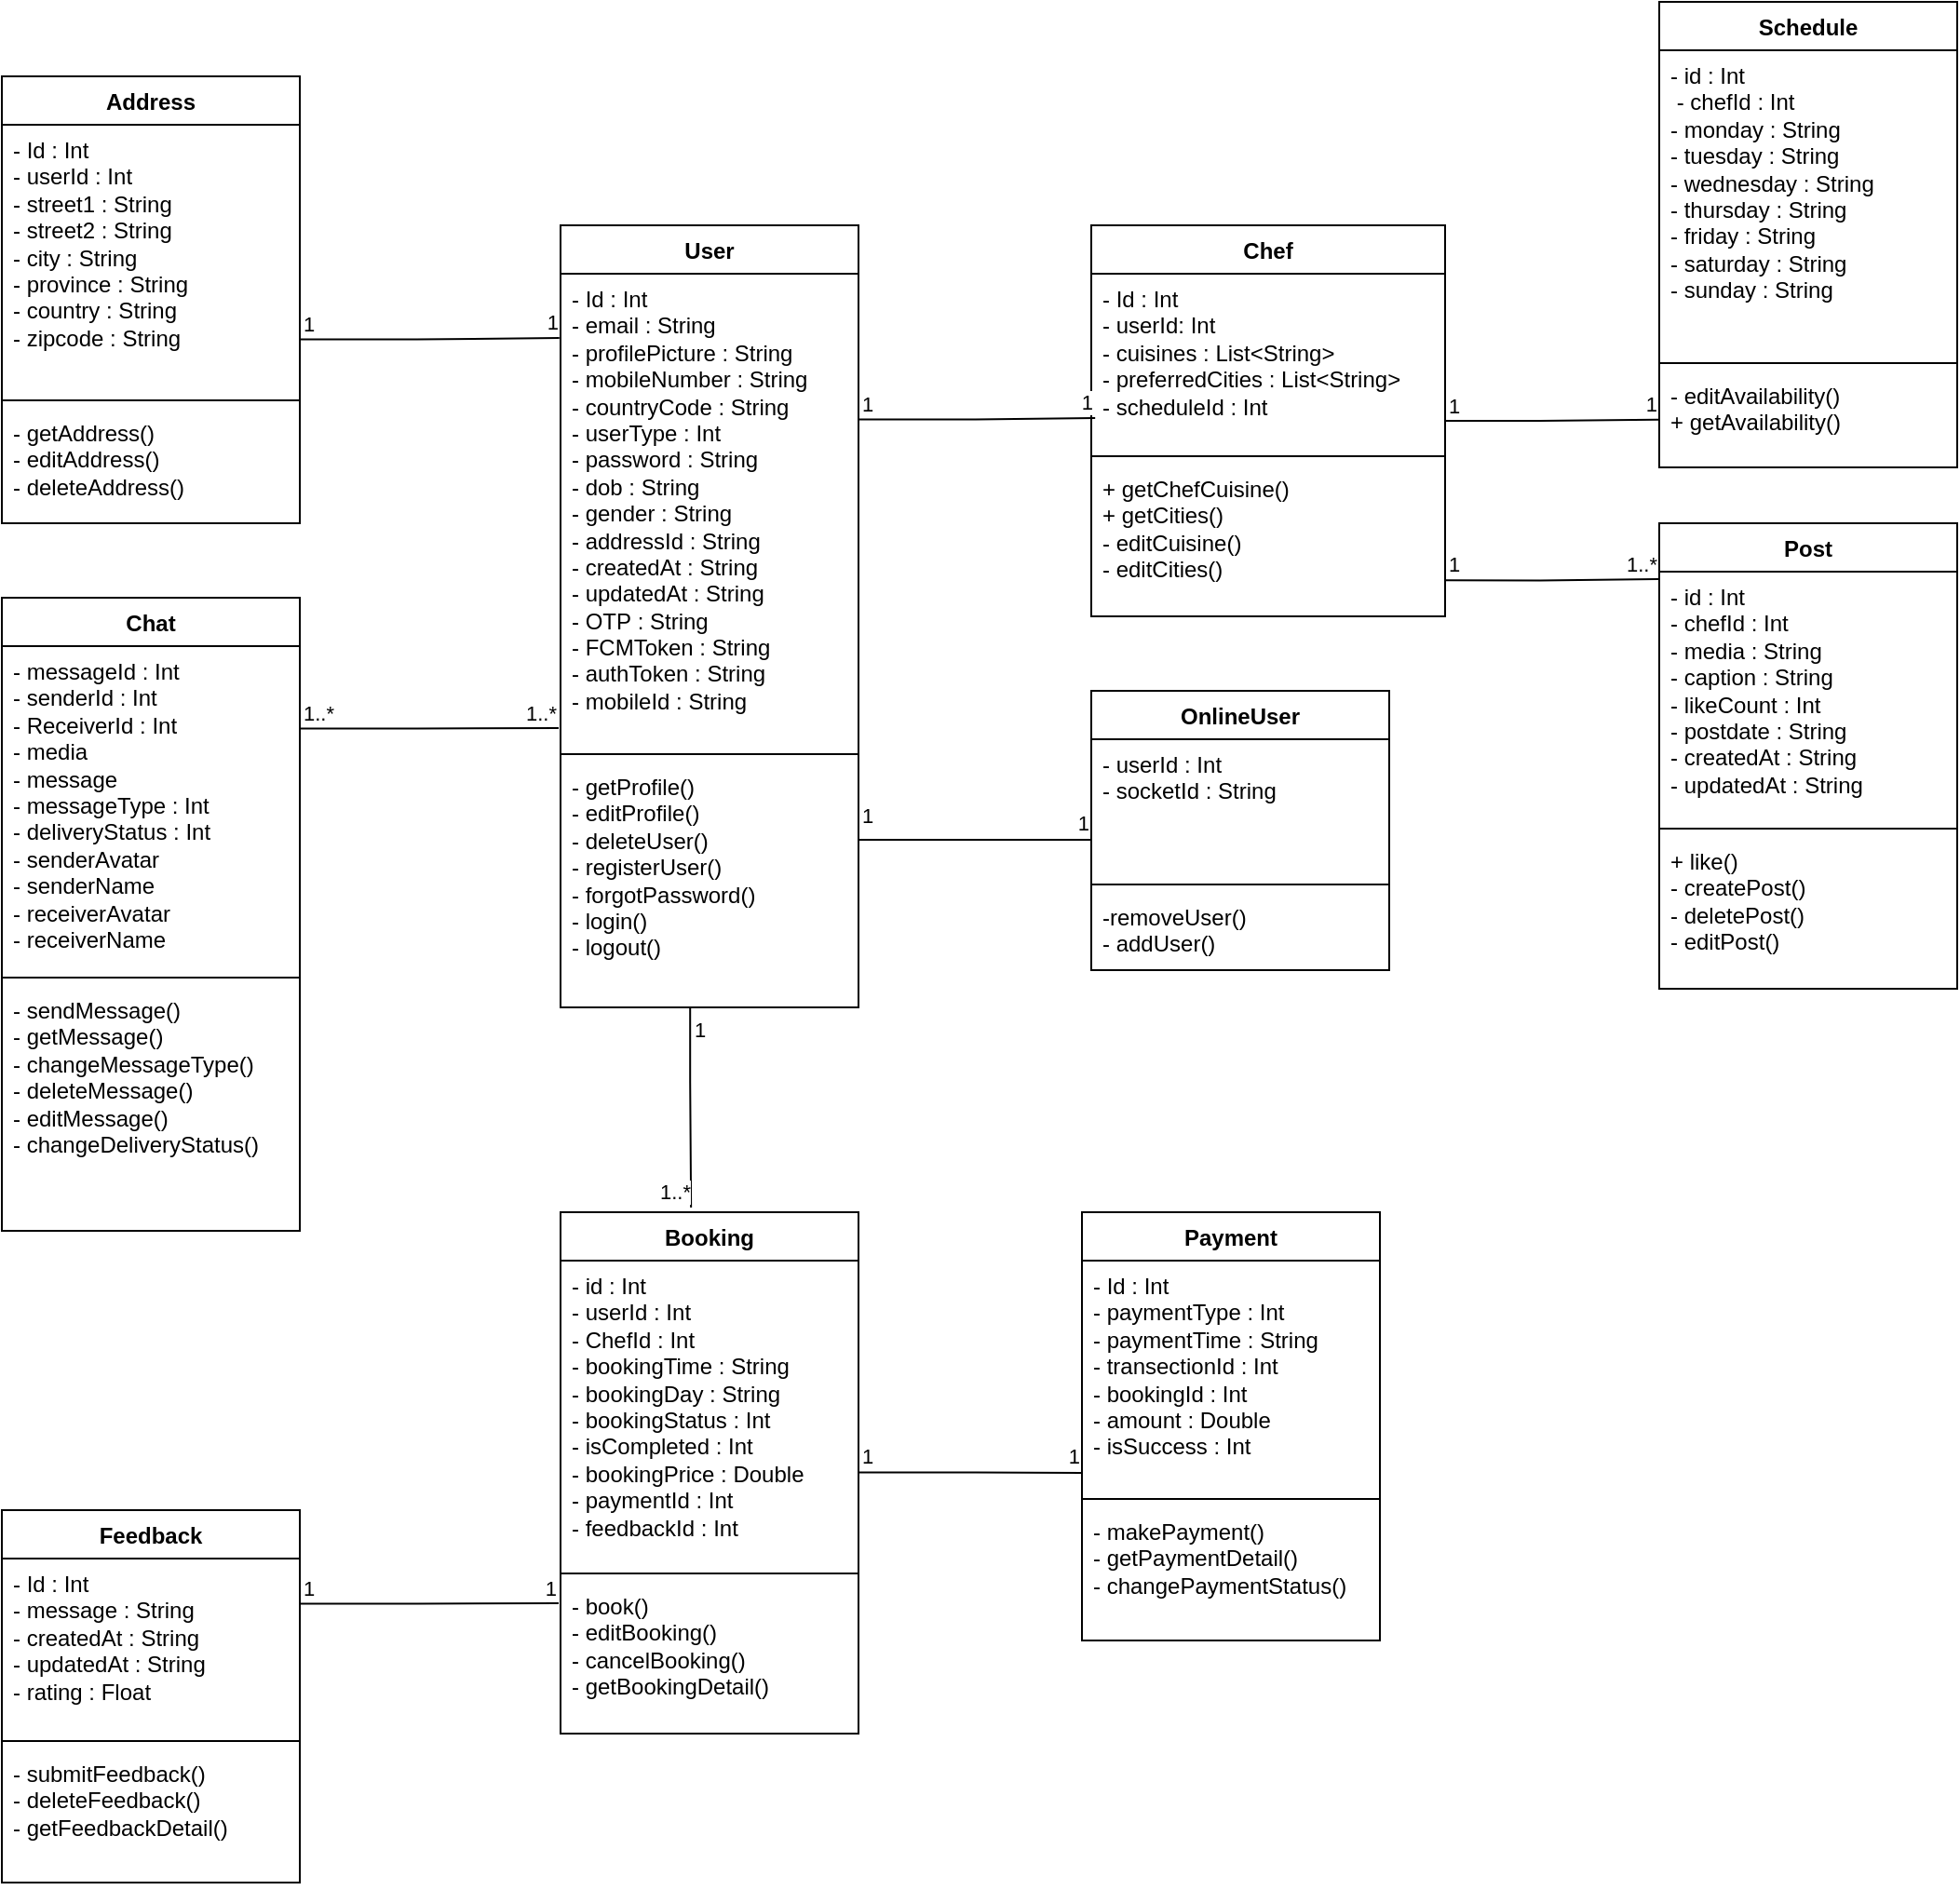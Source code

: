 <mxfile version="22.0.4" type="github">
  <diagram id="C5RBs43oDa-KdzZeNtuy" name="Page-1">
    <mxGraphModel dx="2389" dy="1442" grid="1" gridSize="10" guides="1" tooltips="1" connect="1" arrows="1" fold="1" page="1" pageScale="1" pageWidth="1654" pageHeight="2336" math="0" shadow="0">
      <root>
        <mxCell id="WIyWlLk6GJQsqaUBKTNV-0" />
        <mxCell id="WIyWlLk6GJQsqaUBKTNV-1" parent="WIyWlLk6GJQsqaUBKTNV-0" />
        <mxCell id="DzJdTs3C_Hkm3qkHKdO4-4" value="User" style="swimlane;fontStyle=1;align=center;verticalAlign=top;childLayout=stackLayout;horizontal=1;startSize=26;horizontalStack=0;resizeParent=1;resizeParentMax=0;resizeLast=0;collapsible=1;marginBottom=0;whiteSpace=wrap;html=1;" vertex="1" parent="WIyWlLk6GJQsqaUBKTNV-1">
          <mxGeometry x="410" y="150" width="160" height="420" as="geometry" />
        </mxCell>
        <mxCell id="DzJdTs3C_Hkm3qkHKdO4-5" value="- Id : Int&lt;span style=&quot;background-color: initial;&quot;&gt;&lt;br&gt;&lt;/span&gt;&lt;span style=&quot;background-color: initial;&quot;&gt;- email : String&lt;br&gt;&lt;/span&gt;-&amp;nbsp;profilePicture&amp;nbsp;: String&lt;span style=&quot;background-color: initial;&quot;&gt;&lt;br&gt;&lt;/span&gt;-&amp;nbsp;mobileNumber&amp;nbsp;: String&lt;span style=&quot;background-color: initial;&quot;&gt;&lt;br&gt;&lt;/span&gt;-&amp;nbsp;countryCode&amp;nbsp;: String&lt;span style=&quot;background-color: initial;&quot;&gt;&lt;br&gt;&lt;/span&gt;-&amp;nbsp;&lt;span style=&quot;background-color: initial;&quot;&gt;userType : Int&lt;br&gt;&lt;/span&gt;-&amp;nbsp;password&amp;nbsp;: String&lt;span style=&quot;background-color: initial;&quot;&gt;&lt;br&gt;&lt;/span&gt;-&amp;nbsp;dob&amp;nbsp;: String&lt;span style=&quot;background-color: initial;&quot;&gt;&lt;br&gt;&lt;/span&gt;-&amp;nbsp;gender&amp;nbsp;: String&lt;span style=&quot;background-color: initial;&quot;&gt;&lt;br&gt;&lt;/span&gt;-&amp;nbsp;addressId&amp;nbsp;: String&lt;span style=&quot;background-color: initial;&quot;&gt;&lt;br&gt;&lt;/span&gt;-&amp;nbsp;createdAt&amp;nbsp;: String&lt;span style=&quot;background-color: initial;&quot;&gt;&lt;br&gt;&lt;/span&gt;-&amp;nbsp;updatedAt&amp;nbsp;: String&lt;span style=&quot;background-color: initial;&quot;&gt;&lt;br&gt;&lt;/span&gt;-&amp;nbsp;OTP&amp;nbsp;: String&lt;span style=&quot;background-color: initial;&quot;&gt;&lt;br&gt;&lt;/span&gt;-&amp;nbsp;FCMToken&amp;nbsp;: String&lt;span style=&quot;background-color: initial;&quot;&gt;&lt;br&gt;&lt;/span&gt;-&amp;nbsp;authToken&amp;nbsp;: String&lt;span style=&quot;background-color: initial;&quot;&gt;&lt;br&gt;&lt;/span&gt;-&amp;nbsp;&lt;span style=&quot;background-color: initial;&quot;&gt;mobileId&lt;/span&gt;&amp;nbsp;: String&lt;span style=&quot;background-color: initial;&quot;&gt;&lt;br&gt;&lt;/span&gt;" style="text;strokeColor=none;fillColor=none;align=left;verticalAlign=top;spacingLeft=4;spacingRight=4;overflow=hidden;rotatable=0;points=[[0,0.5],[1,0.5]];portConstraint=eastwest;whiteSpace=wrap;html=1;" vertex="1" parent="DzJdTs3C_Hkm3qkHKdO4-4">
          <mxGeometry y="26" width="160" height="254" as="geometry" />
        </mxCell>
        <mxCell id="DzJdTs3C_Hkm3qkHKdO4-6" value="" style="line;strokeWidth=1;fillColor=none;align=left;verticalAlign=middle;spacingTop=-1;spacingLeft=3;spacingRight=3;rotatable=0;labelPosition=right;points=[];portConstraint=eastwest;strokeColor=inherit;" vertex="1" parent="DzJdTs3C_Hkm3qkHKdO4-4">
          <mxGeometry y="280" width="160" height="8" as="geometry" />
        </mxCell>
        <mxCell id="DzJdTs3C_Hkm3qkHKdO4-7" value="- getProfile()&amp;nbsp;&lt;br&gt;- editProfile()&lt;br&gt;- deleteUser()&lt;br&gt;- registerUser()&lt;br&gt;- forgotPassword()&lt;br&gt;- login()&lt;br&gt;- logout()&lt;br&gt;" style="text;strokeColor=none;fillColor=none;align=left;verticalAlign=top;spacingLeft=4;spacingRight=4;overflow=hidden;rotatable=0;points=[[0,0.5],[1,0.5]];portConstraint=eastwest;whiteSpace=wrap;html=1;" vertex="1" parent="DzJdTs3C_Hkm3qkHKdO4-4">
          <mxGeometry y="288" width="160" height="132" as="geometry" />
        </mxCell>
        <mxCell id="DzJdTs3C_Hkm3qkHKdO4-12" value="Address" style="swimlane;fontStyle=1;align=center;verticalAlign=top;childLayout=stackLayout;horizontal=1;startSize=26;horizontalStack=0;resizeParent=1;resizeParentMax=0;resizeLast=0;collapsible=1;marginBottom=0;whiteSpace=wrap;html=1;" vertex="1" parent="WIyWlLk6GJQsqaUBKTNV-1">
          <mxGeometry x="110" y="70" width="160" height="240" as="geometry" />
        </mxCell>
        <mxCell id="DzJdTs3C_Hkm3qkHKdO4-13" value="- Id : Int&lt;br&gt;&lt;span style=&quot;background-color: initial;&quot;&gt;- userId : Int&lt;br&gt;&lt;/span&gt;-&amp;nbsp;&lt;span style=&quot;background-color: initial;&quot;&gt;street1 : String&lt;br&gt;&lt;/span&gt;-&amp;nbsp;street2&amp;nbsp;: String&lt;span style=&quot;background-color: initial;&quot;&gt;&lt;br&gt;&lt;/span&gt;-&amp;nbsp;city&amp;nbsp;: String&lt;span style=&quot;background-color: initial;&quot;&gt;&lt;br&gt;&lt;/span&gt;-&amp;nbsp;province&amp;nbsp;: String&lt;span style=&quot;background-color: initial;&quot;&gt;&lt;br&gt;&lt;/span&gt;-&amp;nbsp;country&amp;nbsp;: String&lt;span style=&quot;background-color: initial;&quot;&gt;&lt;br&gt;&lt;/span&gt;&lt;span style=&quot;background-color: initial;&quot;&gt;- zipcode&lt;/span&gt;&amp;nbsp;: String&lt;span style=&quot;background-color: initial;&quot;&gt;&lt;br&gt;&lt;/span&gt;" style="text;strokeColor=none;fillColor=none;align=left;verticalAlign=top;spacingLeft=4;spacingRight=4;overflow=hidden;rotatable=0;points=[[0,0.5],[1,0.5]];portConstraint=eastwest;whiteSpace=wrap;html=1;" vertex="1" parent="DzJdTs3C_Hkm3qkHKdO4-12">
          <mxGeometry y="26" width="160" height="144" as="geometry" />
        </mxCell>
        <mxCell id="DzJdTs3C_Hkm3qkHKdO4-14" value="" style="line;strokeWidth=1;fillColor=none;align=left;verticalAlign=middle;spacingTop=-1;spacingLeft=3;spacingRight=3;rotatable=0;labelPosition=right;points=[];portConstraint=eastwest;strokeColor=inherit;" vertex="1" parent="DzJdTs3C_Hkm3qkHKdO4-12">
          <mxGeometry y="170" width="160" height="8" as="geometry" />
        </mxCell>
        <mxCell id="DzJdTs3C_Hkm3qkHKdO4-15" value="- getAddress()&lt;br&gt;- editAddress()&lt;br&gt;- deleteAddress()" style="text;strokeColor=none;fillColor=none;align=left;verticalAlign=top;spacingLeft=4;spacingRight=4;overflow=hidden;rotatable=0;points=[[0,0.5],[1,0.5]];portConstraint=eastwest;whiteSpace=wrap;html=1;" vertex="1" parent="DzJdTs3C_Hkm3qkHKdO4-12">
          <mxGeometry y="178" width="160" height="62" as="geometry" />
        </mxCell>
        <mxCell id="DzJdTs3C_Hkm3qkHKdO4-16" value="Chef" style="swimlane;fontStyle=1;align=center;verticalAlign=top;childLayout=stackLayout;horizontal=1;startSize=26;horizontalStack=0;resizeParent=1;resizeParentMax=0;resizeLast=0;collapsible=1;marginBottom=0;whiteSpace=wrap;html=1;" vertex="1" parent="WIyWlLk6GJQsqaUBKTNV-1">
          <mxGeometry x="695" y="150" width="190" height="210" as="geometry" />
        </mxCell>
        <mxCell id="DzJdTs3C_Hkm3qkHKdO4-17" value="&lt;span style=&quot;background-color: initial;&quot;&gt;- Id : Int&lt;br&gt;&lt;/span&gt;-&amp;nbsp;userId: Int&lt;span style=&quot;background-color: initial;&quot;&gt;&lt;br&gt;&lt;/span&gt;-&amp;nbsp;&lt;span style=&quot;background-color: initial;&quot;&gt;cuisines : List&amp;lt;String&amp;gt;&lt;br&gt;&lt;/span&gt;-&amp;nbsp;&lt;span style=&quot;background-color: initial;&quot;&gt;preferredCities&amp;nbsp;: List&amp;lt;String&amp;gt;&lt;br&gt;&lt;/span&gt;&lt;span style=&quot;background-color: initial;&quot;&gt;- scheduleId : Int&lt;/span&gt;&lt;span style=&quot;background-color: initial;&quot;&gt;&lt;br&gt;&lt;/span&gt;" style="text;strokeColor=none;fillColor=none;align=left;verticalAlign=top;spacingLeft=4;spacingRight=4;overflow=hidden;rotatable=0;points=[[0,0.5],[1,0.5]];portConstraint=eastwest;whiteSpace=wrap;html=1;" vertex="1" parent="DzJdTs3C_Hkm3qkHKdO4-16">
          <mxGeometry y="26" width="190" height="94" as="geometry" />
        </mxCell>
        <mxCell id="DzJdTs3C_Hkm3qkHKdO4-18" value="" style="line;strokeWidth=1;fillColor=none;align=left;verticalAlign=middle;spacingTop=-1;spacingLeft=3;spacingRight=3;rotatable=0;labelPosition=right;points=[];portConstraint=eastwest;strokeColor=inherit;" vertex="1" parent="DzJdTs3C_Hkm3qkHKdO4-16">
          <mxGeometry y="120" width="190" height="8" as="geometry" />
        </mxCell>
        <mxCell id="DzJdTs3C_Hkm3qkHKdO4-19" value="+ getChefCuisine()&lt;br&gt;+ getCities()&lt;br&gt;- editCuisine()&lt;br&gt;- editCities()&lt;br&gt;" style="text;strokeColor=none;fillColor=none;align=left;verticalAlign=top;spacingLeft=4;spacingRight=4;overflow=hidden;rotatable=0;points=[[0,0.5],[1,0.5]];portConstraint=eastwest;whiteSpace=wrap;html=1;" vertex="1" parent="DzJdTs3C_Hkm3qkHKdO4-16">
          <mxGeometry y="128" width="190" height="82" as="geometry" />
        </mxCell>
        <mxCell id="DzJdTs3C_Hkm3qkHKdO4-20" value="&lt;b style=&quot;border-color: var(--border-color);&quot;&gt;Schedule&lt;/b&gt;" style="swimlane;fontStyle=1;align=center;verticalAlign=top;childLayout=stackLayout;horizontal=1;startSize=26;horizontalStack=0;resizeParent=1;resizeParentMax=0;resizeLast=0;collapsible=1;marginBottom=0;whiteSpace=wrap;html=1;" vertex="1" parent="WIyWlLk6GJQsqaUBKTNV-1">
          <mxGeometry x="1000" y="30" width="160" height="250" as="geometry" />
        </mxCell>
        <mxCell id="DzJdTs3C_Hkm3qkHKdO4-21" value="&lt;span style=&quot;background-color: initial;&quot;&gt;- id : Int&lt;br&gt;&lt;/span&gt;&lt;span style=&quot;background-color: initial;&quot;&gt;&amp;nbsp;- chefId : Int&lt;br&gt;&lt;/span&gt;&lt;span style=&quot;background-color: initial;&quot;&gt;- monday : String&lt;br&gt;&lt;/span&gt;-&amp;nbsp;tuesday&amp;nbsp;: String&lt;span style=&quot;background-color: initial;&quot;&gt;&lt;br&gt;&lt;/span&gt;-&amp;nbsp;wednesday&amp;nbsp;: String&lt;span style=&quot;background-color: initial;&quot;&gt;&lt;br&gt;&lt;/span&gt;-&amp;nbsp;thursday&amp;nbsp;: String&lt;span style=&quot;background-color: initial;&quot;&gt;&lt;br&gt;&lt;/span&gt;-&amp;nbsp;friday&amp;nbsp;: String&lt;span style=&quot;background-color: initial;&quot;&gt;&lt;br&gt;&lt;/span&gt;-&amp;nbsp;saturday&amp;nbsp;: String&lt;span style=&quot;background-color: initial;&quot;&gt;&lt;br&gt;&lt;/span&gt;&lt;span style=&quot;background-color: initial;&quot;&gt;- sunday&lt;/span&gt;&amp;nbsp;: String&lt;span style=&quot;background-color: initial;&quot;&gt;&lt;br&gt;&lt;/span&gt;" style="text;strokeColor=none;fillColor=none;align=left;verticalAlign=top;spacingLeft=4;spacingRight=4;overflow=hidden;rotatable=0;points=[[0,0.5],[1,0.5]];portConstraint=eastwest;whiteSpace=wrap;html=1;" vertex="1" parent="DzJdTs3C_Hkm3qkHKdO4-20">
          <mxGeometry y="26" width="160" height="164" as="geometry" />
        </mxCell>
        <mxCell id="DzJdTs3C_Hkm3qkHKdO4-22" value="" style="line;strokeWidth=1;fillColor=none;align=left;verticalAlign=middle;spacingTop=-1;spacingLeft=3;spacingRight=3;rotatable=0;labelPosition=right;points=[];portConstraint=eastwest;strokeColor=inherit;" vertex="1" parent="DzJdTs3C_Hkm3qkHKdO4-20">
          <mxGeometry y="190" width="160" height="8" as="geometry" />
        </mxCell>
        <mxCell id="DzJdTs3C_Hkm3qkHKdO4-23" value="- editAvailability()&lt;br&gt;+ getAvailability()" style="text;strokeColor=none;fillColor=none;align=left;verticalAlign=top;spacingLeft=4;spacingRight=4;overflow=hidden;rotatable=0;points=[[0,0.5],[1,0.5]];portConstraint=eastwest;whiteSpace=wrap;html=1;" vertex="1" parent="DzJdTs3C_Hkm3qkHKdO4-20">
          <mxGeometry y="198" width="160" height="52" as="geometry" />
        </mxCell>
        <mxCell id="DzJdTs3C_Hkm3qkHKdO4-24" value="Post" style="swimlane;fontStyle=1;align=center;verticalAlign=top;childLayout=stackLayout;horizontal=1;startSize=26;horizontalStack=0;resizeParent=1;resizeParentMax=0;resizeLast=0;collapsible=1;marginBottom=0;whiteSpace=wrap;html=1;" vertex="1" parent="WIyWlLk6GJQsqaUBKTNV-1">
          <mxGeometry x="1000" y="310" width="160" height="250" as="geometry" />
        </mxCell>
        <mxCell id="DzJdTs3C_Hkm3qkHKdO4-25" value="&lt;span style=&quot;background-color: initial;&quot;&gt;- id : Int&lt;br&gt;&lt;/span&gt;-&amp;nbsp;chefId&amp;nbsp;: Int&lt;span style=&quot;background-color: initial;&quot;&gt;&lt;br&gt;&lt;/span&gt;-&amp;nbsp;&lt;span style=&quot;background-color: initial;&quot;&gt;media : String&lt;br&gt;&lt;/span&gt;-&amp;nbsp;&lt;span style=&quot;background-color: initial;&quot;&gt;caption&lt;/span&gt;&amp;nbsp;: String&lt;br&gt;-&amp;nbsp;&lt;span style=&quot;background-color: initial;&quot;&gt;likeCount : Int&lt;br&gt;&lt;/span&gt;-&amp;nbsp;postdate&amp;nbsp;: String&lt;span style=&quot;background-color: initial;&quot;&gt;&lt;br&gt;&lt;/span&gt;-&amp;nbsp;createdAt&amp;nbsp;: String&lt;span style=&quot;background-color: initial;&quot;&gt;&lt;br&gt;&lt;/span&gt;-&amp;nbsp;&lt;span style=&quot;background-color: initial;&quot;&gt;updatedAt&lt;/span&gt;&amp;nbsp;: String&lt;span style=&quot;background-color: initial;&quot;&gt;&lt;br&gt;&lt;/span&gt;" style="text;strokeColor=none;fillColor=none;align=left;verticalAlign=top;spacingLeft=4;spacingRight=4;overflow=hidden;rotatable=0;points=[[0,0.5],[1,0.5]];portConstraint=eastwest;whiteSpace=wrap;html=1;" vertex="1" parent="DzJdTs3C_Hkm3qkHKdO4-24">
          <mxGeometry y="26" width="160" height="134" as="geometry" />
        </mxCell>
        <mxCell id="DzJdTs3C_Hkm3qkHKdO4-26" value="" style="line;strokeWidth=1;fillColor=none;align=left;verticalAlign=middle;spacingTop=-1;spacingLeft=3;spacingRight=3;rotatable=0;labelPosition=right;points=[];portConstraint=eastwest;strokeColor=inherit;" vertex="1" parent="DzJdTs3C_Hkm3qkHKdO4-24">
          <mxGeometry y="160" width="160" height="8" as="geometry" />
        </mxCell>
        <mxCell id="DzJdTs3C_Hkm3qkHKdO4-27" value="+ like()&lt;br&gt;- createPost()&lt;br&gt;- deletePost()&lt;br&gt;- editPost()" style="text;strokeColor=none;fillColor=none;align=left;verticalAlign=top;spacingLeft=4;spacingRight=4;overflow=hidden;rotatable=0;points=[[0,0.5],[1,0.5]];portConstraint=eastwest;whiteSpace=wrap;html=1;" vertex="1" parent="DzJdTs3C_Hkm3qkHKdO4-24">
          <mxGeometry y="168" width="160" height="82" as="geometry" />
        </mxCell>
        <mxCell id="DzJdTs3C_Hkm3qkHKdO4-28" value="Chat" style="swimlane;fontStyle=1;align=center;verticalAlign=top;childLayout=stackLayout;horizontal=1;startSize=26;horizontalStack=0;resizeParent=1;resizeParentMax=0;resizeLast=0;collapsible=1;marginBottom=0;whiteSpace=wrap;html=1;" vertex="1" parent="WIyWlLk6GJQsqaUBKTNV-1">
          <mxGeometry x="110" y="350" width="160" height="340" as="geometry" />
        </mxCell>
        <mxCell id="DzJdTs3C_Hkm3qkHKdO4-29" value="&lt;span style=&quot;background-color: initial;&quot;&gt;- messageId : Int&lt;br&gt;&lt;/span&gt;-&amp;nbsp;senderId&amp;nbsp;: Int&lt;span style=&quot;background-color: initial;&quot;&gt;&lt;br&gt;&lt;/span&gt;-&amp;nbsp;ReceiverId&amp;nbsp;: Int&lt;span style=&quot;background-color: initial;&quot;&gt;&lt;br&gt;&lt;/span&gt;-&amp;nbsp;&lt;span style=&quot;background-color: initial;&quot;&gt;media&lt;br&gt;&lt;/span&gt;-&amp;nbsp;&lt;span style=&quot;background-color: initial;&quot;&gt;message&lt;br&gt;&lt;/span&gt;-&amp;nbsp;messageType&amp;nbsp;: Int&lt;span style=&quot;background-color: initial;&quot;&gt;&lt;br&gt;&lt;/span&gt;-&amp;nbsp;deliveryStatus&amp;nbsp;: Int&lt;span style=&quot;background-color: initial;&quot;&gt;&lt;br&gt;&lt;/span&gt;-&amp;nbsp;&lt;span style=&quot;background-color: initial;&quot;&gt;senderAvatar&lt;br&gt;&lt;/span&gt;-&amp;nbsp;&lt;span style=&quot;background-color: initial;&quot;&gt;senderName&lt;br&gt;&lt;/span&gt;-&amp;nbsp;&lt;span style=&quot;background-color: initial;&quot;&gt;receiverAvatar&lt;br&gt;&lt;/span&gt;-&amp;nbsp;&lt;span style=&quot;background-color: initial;&quot;&gt;receiverName&lt;/span&gt;&lt;span style=&quot;background-color: initial;&quot;&gt;&lt;br&gt;&lt;/span&gt;" style="text;strokeColor=none;fillColor=none;align=left;verticalAlign=top;spacingLeft=4;spacingRight=4;overflow=hidden;rotatable=0;points=[[0,0.5],[1,0.5]];portConstraint=eastwest;whiteSpace=wrap;html=1;" vertex="1" parent="DzJdTs3C_Hkm3qkHKdO4-28">
          <mxGeometry y="26" width="160" height="174" as="geometry" />
        </mxCell>
        <mxCell id="DzJdTs3C_Hkm3qkHKdO4-30" value="" style="line;strokeWidth=1;fillColor=none;align=left;verticalAlign=middle;spacingTop=-1;spacingLeft=3;spacingRight=3;rotatable=0;labelPosition=right;points=[];portConstraint=eastwest;strokeColor=inherit;" vertex="1" parent="DzJdTs3C_Hkm3qkHKdO4-28">
          <mxGeometry y="200" width="160" height="8" as="geometry" />
        </mxCell>
        <mxCell id="DzJdTs3C_Hkm3qkHKdO4-31" value="- sendMessage()&lt;br&gt;- getMessage()&lt;br&gt;- changeMessageType()&lt;br&gt;- deleteMessage()&lt;br&gt;- editMessage()&lt;br&gt;- changeDeliveryStatus()" style="text;strokeColor=none;fillColor=none;align=left;verticalAlign=top;spacingLeft=4;spacingRight=4;overflow=hidden;rotatable=0;points=[[0,0.5],[1,0.5]];portConstraint=eastwest;whiteSpace=wrap;html=1;" vertex="1" parent="DzJdTs3C_Hkm3qkHKdO4-28">
          <mxGeometry y="208" width="160" height="132" as="geometry" />
        </mxCell>
        <mxCell id="DzJdTs3C_Hkm3qkHKdO4-32" value="OnlineUser" style="swimlane;fontStyle=1;align=center;verticalAlign=top;childLayout=stackLayout;horizontal=1;startSize=26;horizontalStack=0;resizeParent=1;resizeParentMax=0;resizeLast=0;collapsible=1;marginBottom=0;whiteSpace=wrap;html=1;" vertex="1" parent="WIyWlLk6GJQsqaUBKTNV-1">
          <mxGeometry x="695" y="400" width="160" height="150" as="geometry" />
        </mxCell>
        <mxCell id="DzJdTs3C_Hkm3qkHKdO4-33" value="- userId : Int&lt;br&gt;- socketId : String" style="text;strokeColor=none;fillColor=none;align=left;verticalAlign=top;spacingLeft=4;spacingRight=4;overflow=hidden;rotatable=0;points=[[0,0.5],[1,0.5]];portConstraint=eastwest;whiteSpace=wrap;html=1;" vertex="1" parent="DzJdTs3C_Hkm3qkHKdO4-32">
          <mxGeometry y="26" width="160" height="74" as="geometry" />
        </mxCell>
        <mxCell id="DzJdTs3C_Hkm3qkHKdO4-34" value="" style="line;strokeWidth=1;fillColor=none;align=left;verticalAlign=middle;spacingTop=-1;spacingLeft=3;spacingRight=3;rotatable=0;labelPosition=right;points=[];portConstraint=eastwest;strokeColor=inherit;" vertex="1" parent="DzJdTs3C_Hkm3qkHKdO4-32">
          <mxGeometry y="100" width="160" height="8" as="geometry" />
        </mxCell>
        <mxCell id="DzJdTs3C_Hkm3qkHKdO4-35" value="-removeUser()&lt;br&gt;- addUser()" style="text;strokeColor=none;fillColor=none;align=left;verticalAlign=top;spacingLeft=4;spacingRight=4;overflow=hidden;rotatable=0;points=[[0,0.5],[1,0.5]];portConstraint=eastwest;whiteSpace=wrap;html=1;" vertex="1" parent="DzJdTs3C_Hkm3qkHKdO4-32">
          <mxGeometry y="108" width="160" height="42" as="geometry" />
        </mxCell>
        <mxCell id="DzJdTs3C_Hkm3qkHKdO4-36" value="Booking" style="swimlane;fontStyle=1;align=center;verticalAlign=top;childLayout=stackLayout;horizontal=1;startSize=26;horizontalStack=0;resizeParent=1;resizeParentMax=0;resizeLast=0;collapsible=1;marginBottom=0;whiteSpace=wrap;html=1;" vertex="1" parent="WIyWlLk6GJQsqaUBKTNV-1">
          <mxGeometry x="410" y="680" width="160" height="280" as="geometry" />
        </mxCell>
        <mxCell id="DzJdTs3C_Hkm3qkHKdO4-37" value="&lt;span style=&quot;background-color: initial;&quot;&gt;- id : Int&lt;br&gt;&lt;/span&gt;-&amp;nbsp;userId&amp;nbsp;: Int&lt;span style=&quot;background-color: initial;&quot;&gt;&lt;br&gt;&lt;/span&gt;-&amp;nbsp;ChefId&amp;nbsp;: Int&lt;span style=&quot;background-color: initial;&quot;&gt;&lt;br&gt;&lt;/span&gt;-&amp;nbsp;bookingTime&amp;nbsp;: String&lt;span style=&quot;background-color: initial;&quot;&gt;&lt;br&gt;&lt;/span&gt;-&amp;nbsp;&lt;span style=&quot;background-color: initial;&quot;&gt;bookingDay : String&lt;br&gt;&lt;/span&gt;-&amp;nbsp;bookingStatus&amp;nbsp;: Int&lt;span style=&quot;background-color: initial;&quot;&gt;&lt;br&gt;&lt;/span&gt;-&amp;nbsp;isCompleted&amp;nbsp;: Int&lt;span style=&quot;background-color: initial;&quot;&gt;&lt;br&gt;&lt;/span&gt;-&amp;nbsp;&lt;span style=&quot;background-color: initial;&quot;&gt;bookingPrice : Double&lt;br&gt;&lt;/span&gt;-&amp;nbsp;paymentId&amp;nbsp;: Int&lt;span style=&quot;background-color: initial;&quot;&gt;&lt;br&gt;&lt;/span&gt;- f&lt;span style=&quot;background-color: initial;&quot;&gt;eedbackId&lt;/span&gt;&amp;nbsp;: Int&lt;span style=&quot;background-color: initial;&quot;&gt;&lt;br&gt;&lt;/span&gt;" style="text;strokeColor=none;fillColor=none;align=left;verticalAlign=top;spacingLeft=4;spacingRight=4;overflow=hidden;rotatable=0;points=[[0,0.5],[1,0.5]];portConstraint=eastwest;whiteSpace=wrap;html=1;" vertex="1" parent="DzJdTs3C_Hkm3qkHKdO4-36">
          <mxGeometry y="26" width="160" height="164" as="geometry" />
        </mxCell>
        <mxCell id="DzJdTs3C_Hkm3qkHKdO4-38" value="" style="line;strokeWidth=1;fillColor=none;align=left;verticalAlign=middle;spacingTop=-1;spacingLeft=3;spacingRight=3;rotatable=0;labelPosition=right;points=[];portConstraint=eastwest;strokeColor=inherit;" vertex="1" parent="DzJdTs3C_Hkm3qkHKdO4-36">
          <mxGeometry y="190" width="160" height="8" as="geometry" />
        </mxCell>
        <mxCell id="DzJdTs3C_Hkm3qkHKdO4-39" value="- book()&lt;br&gt;- editBooking()&lt;br&gt;- cancelBooking()&lt;br&gt;- getBookingDetail()&lt;br&gt;" style="text;strokeColor=none;fillColor=none;align=left;verticalAlign=top;spacingLeft=4;spacingRight=4;overflow=hidden;rotatable=0;points=[[0,0.5],[1,0.5]];portConstraint=eastwest;whiteSpace=wrap;html=1;" vertex="1" parent="DzJdTs3C_Hkm3qkHKdO4-36">
          <mxGeometry y="198" width="160" height="82" as="geometry" />
        </mxCell>
        <mxCell id="DzJdTs3C_Hkm3qkHKdO4-40" value="Payment" style="swimlane;fontStyle=1;align=center;verticalAlign=top;childLayout=stackLayout;horizontal=1;startSize=26;horizontalStack=0;resizeParent=1;resizeParentMax=0;resizeLast=0;collapsible=1;marginBottom=0;whiteSpace=wrap;html=1;" vertex="1" parent="WIyWlLk6GJQsqaUBKTNV-1">
          <mxGeometry x="690" y="680" width="160" height="230" as="geometry" />
        </mxCell>
        <mxCell id="DzJdTs3C_Hkm3qkHKdO4-41" value="&lt;span style=&quot;background-color: initial;&quot;&gt;- Id : Int&lt;br&gt;&lt;/span&gt;- paymentType&amp;nbsp;: Int&lt;span style=&quot;background-color: initial;&quot;&gt;&lt;br&gt;&lt;/span&gt;-&amp;nbsp;paymentTime&amp;nbsp;: String&lt;span style=&quot;background-color: initial;&quot;&gt;&lt;br&gt;&lt;/span&gt;-&amp;nbsp;transectionId&amp;nbsp;: Int&lt;span style=&quot;background-color: initial;&quot;&gt;&lt;br&gt;&lt;/span&gt;-&amp;nbsp;bookingId&amp;nbsp;: Int&lt;span style=&quot;background-color: initial;&quot;&gt;&lt;br&gt;&lt;/span&gt;-&amp;nbsp;amount&amp;nbsp;: Double&lt;span style=&quot;background-color: initial;&quot;&gt;&lt;br&gt;&lt;/span&gt;-&amp;nbsp;&lt;span style=&quot;background-color: initial;&quot;&gt;isSuccess&lt;/span&gt;&amp;nbsp;: Int&lt;span style=&quot;background-color: initial;&quot;&gt;&lt;br&gt;&lt;/span&gt;" style="text;strokeColor=none;fillColor=none;align=left;verticalAlign=top;spacingLeft=4;spacingRight=4;overflow=hidden;rotatable=0;points=[[0,0.5],[1,0.5]];portConstraint=eastwest;whiteSpace=wrap;html=1;" vertex="1" parent="DzJdTs3C_Hkm3qkHKdO4-40">
          <mxGeometry y="26" width="160" height="124" as="geometry" />
        </mxCell>
        <mxCell id="DzJdTs3C_Hkm3qkHKdO4-42" value="" style="line;strokeWidth=1;fillColor=none;align=left;verticalAlign=middle;spacingTop=-1;spacingLeft=3;spacingRight=3;rotatable=0;labelPosition=right;points=[];portConstraint=eastwest;strokeColor=inherit;" vertex="1" parent="DzJdTs3C_Hkm3qkHKdO4-40">
          <mxGeometry y="150" width="160" height="8" as="geometry" />
        </mxCell>
        <mxCell id="DzJdTs3C_Hkm3qkHKdO4-43" value="- makePayment()&lt;br&gt;- getPaymentDetail()&lt;br&gt;- changePaymentStatus()&lt;br&gt;" style="text;strokeColor=none;fillColor=none;align=left;verticalAlign=top;spacingLeft=4;spacingRight=4;overflow=hidden;rotatable=0;points=[[0,0.5],[1,0.5]];portConstraint=eastwest;whiteSpace=wrap;html=1;" vertex="1" parent="DzJdTs3C_Hkm3qkHKdO4-40">
          <mxGeometry y="158" width="160" height="72" as="geometry" />
        </mxCell>
        <mxCell id="DzJdTs3C_Hkm3qkHKdO4-44" value="Feedback" style="swimlane;fontStyle=1;align=center;verticalAlign=top;childLayout=stackLayout;horizontal=1;startSize=26;horizontalStack=0;resizeParent=1;resizeParentMax=0;resizeLast=0;collapsible=1;marginBottom=0;whiteSpace=wrap;html=1;" vertex="1" parent="WIyWlLk6GJQsqaUBKTNV-1">
          <mxGeometry x="110" y="840" width="160" height="200" as="geometry" />
        </mxCell>
        <mxCell id="DzJdTs3C_Hkm3qkHKdO4-45" value="- Id : Int&lt;br&gt;&lt;span style=&quot;background-color: initial;&quot;&gt;- message : String&lt;br&gt;&lt;/span&gt;- createdAt&amp;nbsp;: String&lt;span style=&quot;background-color: initial;&quot;&gt;&lt;br&gt;&lt;/span&gt;- updatedAt&amp;nbsp;: String&lt;span style=&quot;background-color: initial;&quot;&gt;&lt;br&gt;&lt;/span&gt;&lt;span style=&quot;background-color: initial;&quot;&gt;- rating : Float&lt;/span&gt;&lt;span style=&quot;background-color: initial;&quot;&gt;&lt;br&gt;&lt;/span&gt;" style="text;strokeColor=none;fillColor=none;align=left;verticalAlign=top;spacingLeft=4;spacingRight=4;overflow=hidden;rotatable=0;points=[[0,0.5],[1,0.5]];portConstraint=eastwest;whiteSpace=wrap;html=1;" vertex="1" parent="DzJdTs3C_Hkm3qkHKdO4-44">
          <mxGeometry y="26" width="160" height="94" as="geometry" />
        </mxCell>
        <mxCell id="DzJdTs3C_Hkm3qkHKdO4-46" value="" style="line;strokeWidth=1;fillColor=none;align=left;verticalAlign=middle;spacingTop=-1;spacingLeft=3;spacingRight=3;rotatable=0;labelPosition=right;points=[];portConstraint=eastwest;strokeColor=inherit;" vertex="1" parent="DzJdTs3C_Hkm3qkHKdO4-44">
          <mxGeometry y="120" width="160" height="8" as="geometry" />
        </mxCell>
        <mxCell id="DzJdTs3C_Hkm3qkHKdO4-47" value="- submitFeedback()&lt;br&gt;- deleteFeedback()&lt;br&gt;- getFeedbackDetail()" style="text;strokeColor=none;fillColor=none;align=left;verticalAlign=top;spacingLeft=4;spacingRight=4;overflow=hidden;rotatable=0;points=[[0,0.5],[1,0.5]];portConstraint=eastwest;whiteSpace=wrap;html=1;" vertex="1" parent="DzJdTs3C_Hkm3qkHKdO4-44">
          <mxGeometry y="128" width="160" height="72" as="geometry" />
        </mxCell>
        <mxCell id="DzJdTs3C_Hkm3qkHKdO4-50" value="" style="endArrow=none;html=1;edgeStyle=orthogonalEdgeStyle;rounded=0;entryX=0.011;entryY=0.824;entryDx=0;entryDy=0;entryPerimeter=0;" edge="1" parent="WIyWlLk6GJQsqaUBKTNV-1" target="DzJdTs3C_Hkm3qkHKdO4-17">
          <mxGeometry relative="1" as="geometry">
            <mxPoint x="570" y="254.29" as="sourcePoint" />
            <mxPoint x="690" y="254" as="targetPoint" />
            <Array as="points">
              <mxPoint x="633" y="254" />
            </Array>
          </mxGeometry>
        </mxCell>
        <mxCell id="DzJdTs3C_Hkm3qkHKdO4-51" value="1" style="edgeLabel;resizable=0;html=1;align=left;verticalAlign=bottom;" connectable="0" vertex="1" parent="DzJdTs3C_Hkm3qkHKdO4-50">
          <mxGeometry x="-1" relative="1" as="geometry" />
        </mxCell>
        <mxCell id="DzJdTs3C_Hkm3qkHKdO4-52" value="1" style="edgeLabel;resizable=0;html=1;align=right;verticalAlign=bottom;" connectable="0" vertex="1" parent="DzJdTs3C_Hkm3qkHKdO4-50">
          <mxGeometry x="1" relative="1" as="geometry" />
        </mxCell>
        <mxCell id="DzJdTs3C_Hkm3qkHKdO4-53" value="" style="endArrow=none;html=1;edgeStyle=orthogonalEdgeStyle;rounded=0;entryX=0.011;entryY=0.824;entryDx=0;entryDy=0;entryPerimeter=0;exitX=1;exitY=0.5;exitDx=0;exitDy=0;" edge="1" parent="WIyWlLk6GJQsqaUBKTNV-1" source="DzJdTs3C_Hkm3qkHKdO4-16">
          <mxGeometry relative="1" as="geometry">
            <mxPoint x="890" y="254" as="sourcePoint" />
            <mxPoint x="1000" y="254.35" as="targetPoint" />
            <Array as="points">
              <mxPoint x="936" y="255" />
            </Array>
          </mxGeometry>
        </mxCell>
        <mxCell id="DzJdTs3C_Hkm3qkHKdO4-54" value="1" style="edgeLabel;resizable=0;html=1;align=left;verticalAlign=bottom;" connectable="0" vertex="1" parent="DzJdTs3C_Hkm3qkHKdO4-53">
          <mxGeometry x="-1" relative="1" as="geometry" />
        </mxCell>
        <mxCell id="DzJdTs3C_Hkm3qkHKdO4-55" value="1" style="edgeLabel;resizable=0;html=1;align=right;verticalAlign=bottom;" connectable="0" vertex="1" parent="DzJdTs3C_Hkm3qkHKdO4-53">
          <mxGeometry x="1" relative="1" as="geometry" />
        </mxCell>
        <mxCell id="DzJdTs3C_Hkm3qkHKdO4-57" value="" style="endArrow=none;html=1;edgeStyle=orthogonalEdgeStyle;rounded=0;entryX=-0.004;entryY=0.136;entryDx=0;entryDy=0;entryPerimeter=0;" edge="1" parent="WIyWlLk6GJQsqaUBKTNV-1" target="DzJdTs3C_Hkm3qkHKdO4-5">
          <mxGeometry relative="1" as="geometry">
            <mxPoint x="270" y="211.29" as="sourcePoint" />
            <mxPoint x="397" y="210" as="targetPoint" />
            <Array as="points">
              <mxPoint x="333" y="211" />
              <mxPoint x="409" y="211" />
            </Array>
          </mxGeometry>
        </mxCell>
        <mxCell id="DzJdTs3C_Hkm3qkHKdO4-58" value="1" style="edgeLabel;resizable=0;html=1;align=left;verticalAlign=bottom;" connectable="0" vertex="1" parent="DzJdTs3C_Hkm3qkHKdO4-57">
          <mxGeometry x="-1" relative="1" as="geometry" />
        </mxCell>
        <mxCell id="DzJdTs3C_Hkm3qkHKdO4-59" value="1" style="edgeLabel;resizable=0;html=1;align=right;verticalAlign=bottom;" connectable="0" vertex="1" parent="DzJdTs3C_Hkm3qkHKdO4-57">
          <mxGeometry x="1" relative="1" as="geometry" />
        </mxCell>
        <mxCell id="DzJdTs3C_Hkm3qkHKdO4-60" value="" style="endArrow=none;html=1;edgeStyle=orthogonalEdgeStyle;rounded=0;entryX=-0.004;entryY=0.136;entryDx=0;entryDy=0;entryPerimeter=0;" edge="1" parent="WIyWlLk6GJQsqaUBKTNV-1">
          <mxGeometry relative="1" as="geometry">
            <mxPoint x="270" y="420.29" as="sourcePoint" />
            <mxPoint x="409" y="420" as="targetPoint" />
            <Array as="points">
              <mxPoint x="333" y="420" />
              <mxPoint x="409" y="420" />
            </Array>
          </mxGeometry>
        </mxCell>
        <mxCell id="DzJdTs3C_Hkm3qkHKdO4-61" value="1..*" style="edgeLabel;resizable=0;html=1;align=left;verticalAlign=bottom;" connectable="0" vertex="1" parent="DzJdTs3C_Hkm3qkHKdO4-60">
          <mxGeometry x="-1" relative="1" as="geometry" />
        </mxCell>
        <mxCell id="DzJdTs3C_Hkm3qkHKdO4-62" value="1..*" style="edgeLabel;resizable=0;html=1;align=right;verticalAlign=bottom;" connectable="0" vertex="1" parent="DzJdTs3C_Hkm3qkHKdO4-60">
          <mxGeometry x="1" relative="1" as="geometry" />
        </mxCell>
        <mxCell id="DzJdTs3C_Hkm3qkHKdO4-63" value="" style="endArrow=none;html=1;edgeStyle=orthogonalEdgeStyle;rounded=0;entryX=-0.002;entryY=0.725;entryDx=0;entryDy=0;entryPerimeter=0;" edge="1" parent="WIyWlLk6GJQsqaUBKTNV-1" target="DzJdTs3C_Hkm3qkHKdO4-33">
          <mxGeometry relative="1" as="geometry">
            <mxPoint x="570" y="475.67" as="sourcePoint" />
            <mxPoint x="690" y="490" as="targetPoint" />
            <Array as="points">
              <mxPoint x="570" y="480" />
              <mxPoint x="695" y="480" />
            </Array>
          </mxGeometry>
        </mxCell>
        <mxCell id="DzJdTs3C_Hkm3qkHKdO4-64" value="1" style="edgeLabel;resizable=0;html=1;align=left;verticalAlign=bottom;" connectable="0" vertex="1" parent="DzJdTs3C_Hkm3qkHKdO4-63">
          <mxGeometry x="-1" relative="1" as="geometry" />
        </mxCell>
        <mxCell id="DzJdTs3C_Hkm3qkHKdO4-65" value="1" style="edgeLabel;resizable=0;html=1;align=right;verticalAlign=bottom;" connectable="0" vertex="1" parent="DzJdTs3C_Hkm3qkHKdO4-63">
          <mxGeometry x="1" relative="1" as="geometry" />
        </mxCell>
        <mxCell id="DzJdTs3C_Hkm3qkHKdO4-66" value="" style="endArrow=none;html=1;edgeStyle=orthogonalEdgeStyle;rounded=0;entryX=0.011;entryY=0.824;entryDx=0;entryDy=0;entryPerimeter=0;exitX=1;exitY=0.5;exitDx=0;exitDy=0;" edge="1" parent="WIyWlLk6GJQsqaUBKTNV-1">
          <mxGeometry relative="1" as="geometry">
            <mxPoint x="885" y="340.65" as="sourcePoint" />
            <mxPoint x="1000" y="340" as="targetPoint" />
            <Array as="points">
              <mxPoint x="936" y="340.65" />
            </Array>
          </mxGeometry>
        </mxCell>
        <mxCell id="DzJdTs3C_Hkm3qkHKdO4-67" value="1" style="edgeLabel;resizable=0;html=1;align=left;verticalAlign=bottom;" connectable="0" vertex="1" parent="DzJdTs3C_Hkm3qkHKdO4-66">
          <mxGeometry x="-1" relative="1" as="geometry" />
        </mxCell>
        <mxCell id="DzJdTs3C_Hkm3qkHKdO4-68" value="1..*" style="edgeLabel;resizable=0;html=1;align=right;verticalAlign=bottom;" connectable="0" vertex="1" parent="DzJdTs3C_Hkm3qkHKdO4-66">
          <mxGeometry x="1" relative="1" as="geometry" />
        </mxCell>
        <mxCell id="DzJdTs3C_Hkm3qkHKdO4-72" value="" style="endArrow=none;html=1;edgeStyle=orthogonalEdgeStyle;rounded=0;entryX=0.438;entryY=-0.009;entryDx=0;entryDy=0;entryPerimeter=0;exitX=0.435;exitY=1.001;exitDx=0;exitDy=0;exitPerimeter=0;" edge="1" parent="WIyWlLk6GJQsqaUBKTNV-1" source="DzJdTs3C_Hkm3qkHKdO4-7" target="DzJdTs3C_Hkm3qkHKdO4-36">
          <mxGeometry relative="1" as="geometry">
            <mxPoint x="470" y="610.29" as="sourcePoint" />
            <mxPoint x="609" y="610" as="targetPoint" />
            <Array as="points">
              <mxPoint x="480" y="610" />
            </Array>
          </mxGeometry>
        </mxCell>
        <mxCell id="DzJdTs3C_Hkm3qkHKdO4-73" value="1" style="edgeLabel;resizable=0;html=1;align=left;verticalAlign=bottom;" connectable="0" vertex="1" parent="DzJdTs3C_Hkm3qkHKdO4-72">
          <mxGeometry x="-1" relative="1" as="geometry">
            <mxPoint y="20" as="offset" />
          </mxGeometry>
        </mxCell>
        <mxCell id="DzJdTs3C_Hkm3qkHKdO4-74" value="1..*" style="edgeLabel;resizable=0;html=1;align=right;verticalAlign=bottom;" connectable="0" vertex="1" parent="DzJdTs3C_Hkm3qkHKdO4-72">
          <mxGeometry x="1" relative="1" as="geometry" />
        </mxCell>
        <mxCell id="DzJdTs3C_Hkm3qkHKdO4-75" value="" style="endArrow=none;html=1;edgeStyle=orthogonalEdgeStyle;rounded=0;entryX=-0.004;entryY=0.136;entryDx=0;entryDy=0;entryPerimeter=0;" edge="1" parent="WIyWlLk6GJQsqaUBKTNV-1">
          <mxGeometry relative="1" as="geometry">
            <mxPoint x="270" y="890.29" as="sourcePoint" />
            <mxPoint x="409" y="890" as="targetPoint" />
            <Array as="points">
              <mxPoint x="333" y="890" />
              <mxPoint x="409" y="890" />
            </Array>
          </mxGeometry>
        </mxCell>
        <mxCell id="DzJdTs3C_Hkm3qkHKdO4-76" value="1" style="edgeLabel;resizable=0;html=1;align=left;verticalAlign=bottom;" connectable="0" vertex="1" parent="DzJdTs3C_Hkm3qkHKdO4-75">
          <mxGeometry x="-1" relative="1" as="geometry" />
        </mxCell>
        <mxCell id="DzJdTs3C_Hkm3qkHKdO4-77" value="1" style="edgeLabel;resizable=0;html=1;align=right;verticalAlign=bottom;" connectable="0" vertex="1" parent="DzJdTs3C_Hkm3qkHKdO4-75">
          <mxGeometry x="1" relative="1" as="geometry" />
        </mxCell>
        <mxCell id="DzJdTs3C_Hkm3qkHKdO4-78" value="" style="endArrow=none;html=1;edgeStyle=orthogonalEdgeStyle;rounded=0;" edge="1" parent="WIyWlLk6GJQsqaUBKTNV-1">
          <mxGeometry relative="1" as="geometry">
            <mxPoint x="570" y="819.79" as="sourcePoint" />
            <mxPoint x="690" y="820" as="targetPoint" />
            <Array as="points">
              <mxPoint x="633" y="819.5" />
              <mxPoint x="709" y="819.5" />
            </Array>
          </mxGeometry>
        </mxCell>
        <mxCell id="DzJdTs3C_Hkm3qkHKdO4-79" value="1" style="edgeLabel;resizable=0;html=1;align=left;verticalAlign=bottom;" connectable="0" vertex="1" parent="DzJdTs3C_Hkm3qkHKdO4-78">
          <mxGeometry x="-1" relative="1" as="geometry" />
        </mxCell>
        <mxCell id="DzJdTs3C_Hkm3qkHKdO4-80" value="1" style="edgeLabel;resizable=0;html=1;align=right;verticalAlign=bottom;" connectable="0" vertex="1" parent="DzJdTs3C_Hkm3qkHKdO4-78">
          <mxGeometry x="1" relative="1" as="geometry" />
        </mxCell>
      </root>
    </mxGraphModel>
  </diagram>
</mxfile>
